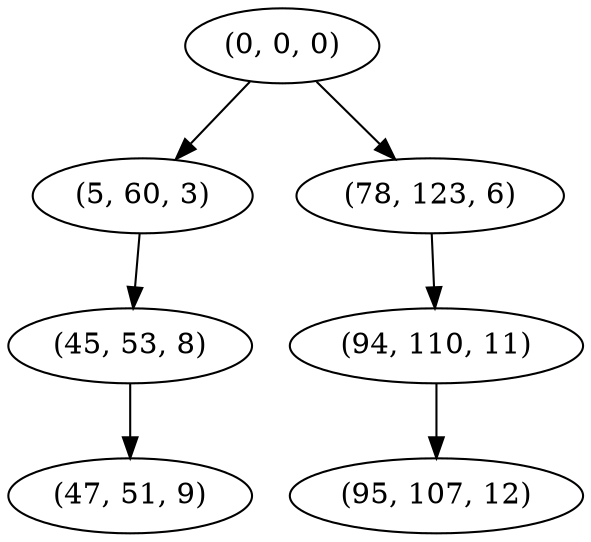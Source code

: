 digraph tree {
    "(0, 0, 0)";
    "(5, 60, 3)";
    "(45, 53, 8)";
    "(47, 51, 9)";
    "(78, 123, 6)";
    "(94, 110, 11)";
    "(95, 107, 12)";
    "(0, 0, 0)" -> "(5, 60, 3)";
    "(0, 0, 0)" -> "(78, 123, 6)";
    "(5, 60, 3)" -> "(45, 53, 8)";
    "(45, 53, 8)" -> "(47, 51, 9)";
    "(78, 123, 6)" -> "(94, 110, 11)";
    "(94, 110, 11)" -> "(95, 107, 12)";
}
